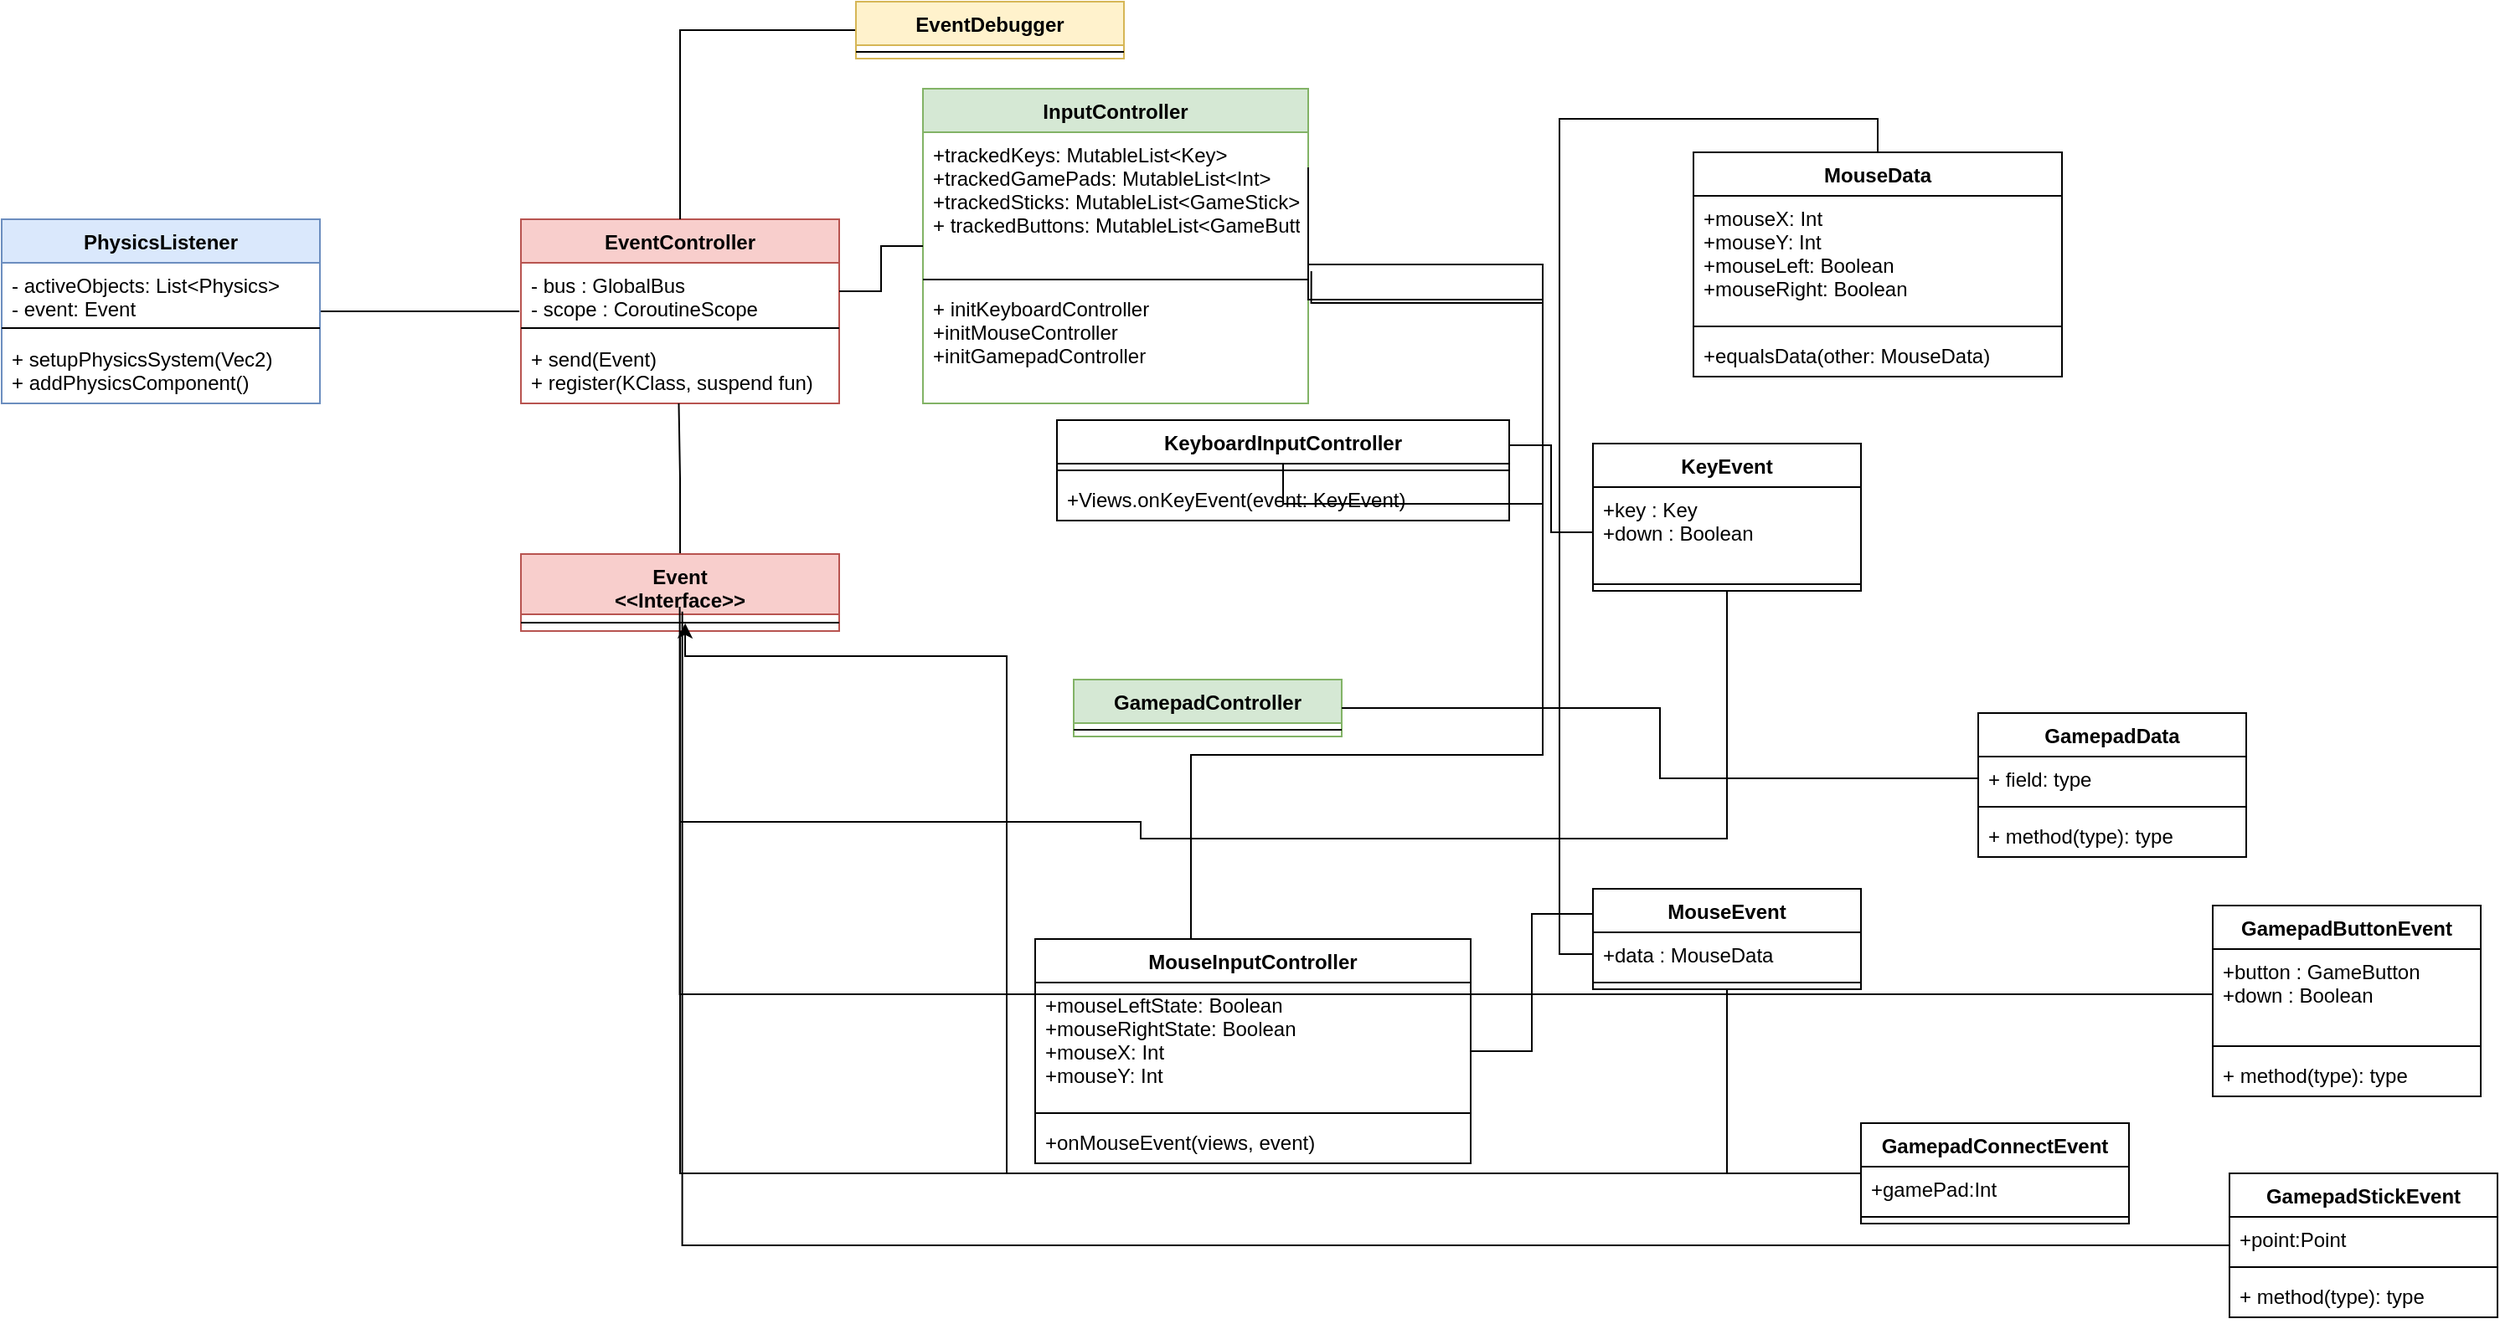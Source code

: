 <mxfile version="14.4.2" type="github"><diagram id="X7jb9b3zE5-qh8nfnlw-" name="Page-1"><mxGraphModel dx="3192" dy="1535" grid="1" gridSize="10" guides="1" tooltips="1" connect="1" arrows="1" fold="1" page="1" pageScale="1" pageWidth="827" pageHeight="1169" math="0" shadow="0"><root><mxCell id="0"/><mxCell id="1" parent="0"/><mxCell id="w0u_-q4YyYrNf1ZZ5IZc-1" value="EventController" style="swimlane;fontStyle=1;align=center;verticalAlign=top;childLayout=stackLayout;horizontal=1;startSize=26;horizontalStack=0;resizeParent=1;resizeParentMax=0;resizeLast=0;collapsible=1;marginBottom=0;fillColor=#f8cecc;strokeColor=#b85450;" parent="1" vertex="1"><mxGeometry x="260" y="290" width="190" height="110" as="geometry"/></mxCell><mxCell id="w0u_-q4YyYrNf1ZZ5IZc-2" value="- bus : GlobalBus&#10;- scope : CoroutineScope" style="text;strokeColor=none;fillColor=none;align=left;verticalAlign=top;spacingLeft=4;spacingRight=4;overflow=hidden;rotatable=0;points=[[0,0.5],[1,0.5]];portConstraint=eastwest;" parent="w0u_-q4YyYrNf1ZZ5IZc-1" vertex="1"><mxGeometry y="26" width="190" height="34" as="geometry"/></mxCell><mxCell id="w0u_-q4YyYrNf1ZZ5IZc-3" value="" style="line;strokeWidth=1;fillColor=none;align=left;verticalAlign=middle;spacingTop=-1;spacingLeft=3;spacingRight=3;rotatable=0;labelPosition=right;points=[];portConstraint=eastwest;" parent="w0u_-q4YyYrNf1ZZ5IZc-1" vertex="1"><mxGeometry y="60" width="190" height="10" as="geometry"/></mxCell><mxCell id="w0u_-q4YyYrNf1ZZ5IZc-4" value="+ send(Event)&#10;+ register(KClass, suspend fun)" style="text;strokeColor=none;fillColor=none;align=left;verticalAlign=top;spacingLeft=4;spacingRight=4;overflow=hidden;rotatable=0;points=[[0,0.5],[1,0.5]];portConstraint=eastwest;" parent="w0u_-q4YyYrNf1ZZ5IZc-1" vertex="1"><mxGeometry y="70" width="190" height="40" as="geometry"/></mxCell><mxCell id="w0u_-q4YyYrNf1ZZ5IZc-10" style="edgeStyle=orthogonalEdgeStyle;rounded=0;orthogonalLoop=1;jettySize=auto;html=1;exitX=0.5;exitY=0;exitDx=0;exitDy=0;entryX=0.496;entryY=1;entryDx=0;entryDy=0;entryPerimeter=0;endArrow=none;endFill=0;" parent="1" source="w0u_-q4YyYrNf1ZZ5IZc-5" target="w0u_-q4YyYrNf1ZZ5IZc-4" edge="1"><mxGeometry relative="1" as="geometry"/></mxCell><mxCell id="w0u_-q4YyYrNf1ZZ5IZc-5" value="Event&#10;&lt;&lt;Interface&gt;&gt;" style="swimlane;fontStyle=1;align=center;verticalAlign=top;childLayout=stackLayout;horizontal=1;startSize=36;horizontalStack=0;resizeParent=1;resizeParentMax=0;resizeLast=0;collapsible=1;marginBottom=0;fillColor=#f8cecc;strokeColor=#b85450;" parent="1" vertex="1"><mxGeometry x="260" y="490" width="190" height="46" as="geometry"/></mxCell><mxCell id="w0u_-q4YyYrNf1ZZ5IZc-7" value="" style="line;strokeWidth=1;fillColor=none;align=left;verticalAlign=middle;spacingTop=-1;spacingLeft=3;spacingRight=3;rotatable=0;labelPosition=right;points=[];portConstraint=eastwest;" parent="w0u_-q4YyYrNf1ZZ5IZc-5" vertex="1"><mxGeometry y="36" width="190" height="10" as="geometry"/></mxCell><mxCell id="w0u_-q4YyYrNf1ZZ5IZc-15" style="edgeStyle=orthogonalEdgeStyle;rounded=0;orthogonalLoop=1;jettySize=auto;html=1;exitX=0;exitY=0.5;exitDx=0;exitDy=0;entryX=0.5;entryY=0;entryDx=0;entryDy=0;endArrow=none;endFill=0;" parent="1" source="w0u_-q4YyYrNf1ZZ5IZc-11" target="w0u_-q4YyYrNf1ZZ5IZc-1" edge="1"><mxGeometry relative="1" as="geometry"/></mxCell><mxCell id="w0u_-q4YyYrNf1ZZ5IZc-11" value="EventDebugger" style="swimlane;fontStyle=1;align=center;verticalAlign=top;childLayout=stackLayout;horizontal=1;startSize=26;horizontalStack=0;resizeParent=1;resizeParentMax=0;resizeLast=0;collapsible=1;marginBottom=0;fillColor=#fff2cc;strokeColor=#d6b656;" parent="1" vertex="1"><mxGeometry x="460" y="160" width="160" height="34" as="geometry"/></mxCell><mxCell id="w0u_-q4YyYrNf1ZZ5IZc-13" value="" style="line;strokeWidth=1;fillColor=none;align=left;verticalAlign=middle;spacingTop=-1;spacingLeft=3;spacingRight=3;rotatable=0;labelPosition=right;points=[];portConstraint=eastwest;" parent="w0u_-q4YyYrNf1ZZ5IZc-11" vertex="1"><mxGeometry y="26" width="160" height="8" as="geometry"/></mxCell><mxCell id="I_gqFSqUUuNn3sEIFGfj-1" value="InputController" style="swimlane;fontStyle=1;align=center;verticalAlign=top;childLayout=stackLayout;horizontal=1;startSize=26;horizontalStack=0;resizeParent=1;resizeParentMax=0;resizeLast=0;collapsible=1;marginBottom=0;fillColor=#d5e8d4;strokeColor=#82b366;" parent="1" vertex="1"><mxGeometry x="500" y="212" width="230" height="188" as="geometry"/></mxCell><mxCell id="I_gqFSqUUuNn3sEIFGfj-2" value="+trackedKeys: MutableList&lt;Key&gt;&#10;+trackedGamePads: MutableList&lt;Int&gt;&#10;+trackedSticks: MutableList&lt;GameStick&gt;&#10;+ trackedButtons: MutableList&lt;GameButton&gt;&#10;&#10;" style="text;strokeColor=none;fillColor=none;align=left;verticalAlign=top;spacingLeft=4;spacingRight=4;overflow=hidden;rotatable=0;points=[[0,0.5],[1,0.5]];portConstraint=eastwest;" parent="I_gqFSqUUuNn3sEIFGfj-1" vertex="1"><mxGeometry y="26" width="230" height="84" as="geometry"/></mxCell><mxCell id="I_gqFSqUUuNn3sEIFGfj-3" value="" style="line;strokeWidth=1;fillColor=none;align=left;verticalAlign=middle;spacingTop=-1;spacingLeft=3;spacingRight=3;rotatable=0;labelPosition=right;points=[];portConstraint=eastwest;" parent="I_gqFSqUUuNn3sEIFGfj-1" vertex="1"><mxGeometry y="110" width="230" height="8" as="geometry"/></mxCell><mxCell id="I_gqFSqUUuNn3sEIFGfj-4" value="+ initKeyboardController&#10;+initMouseController&#10;+initGamepadController" style="text;strokeColor=none;fillColor=none;align=left;verticalAlign=top;spacingLeft=4;spacingRight=4;overflow=hidden;rotatable=0;points=[[0,0.5],[1,0.5]];portConstraint=eastwest;" parent="I_gqFSqUUuNn3sEIFGfj-1" vertex="1"><mxGeometry y="118" width="230" height="70" as="geometry"/></mxCell><mxCell id="Fuvf7gvFN8y7EpeljSZq-1" style="edgeStyle=orthogonalEdgeStyle;rounded=0;orthogonalLoop=1;jettySize=auto;html=1;exitX=1;exitY=0.5;exitDx=0;exitDy=0;" parent="I_gqFSqUUuNn3sEIFGfj-1" source="I_gqFSqUUuNn3sEIFGfj-4" target="I_gqFSqUUuNn3sEIFGfj-4" edge="1"><mxGeometry relative="1" as="geometry"/></mxCell><mxCell id="I_gqFSqUUuNn3sEIFGfj-15" style="edgeStyle=orthogonalEdgeStyle;rounded=0;orthogonalLoop=1;jettySize=auto;html=1;exitX=0.5;exitY=0;exitDx=0;exitDy=0;entryX=1;entryY=0.5;entryDx=0;entryDy=0;endArrow=none;endFill=0;" parent="1" source="Fuvf7gvFN8y7EpeljSZq-23" target="I_gqFSqUUuNn3sEIFGfj-2" edge="1"><mxGeometry relative="1" as="geometry"><mxPoint x="670" y="510.0" as="sourcePoint"/><Array as="points"><mxPoint x="715" y="460"/><mxPoint x="870" y="460"/><mxPoint x="870" y="338"/></Array></mxGeometry></mxCell><mxCell id="I_gqFSqUUuNn3sEIFGfj-16" style="edgeStyle=orthogonalEdgeStyle;rounded=0;orthogonalLoop=1;jettySize=auto;html=1;exitX=1;exitY=0.5;exitDx=0;exitDy=0;entryX=1;entryY=0.25;entryDx=0;entryDy=0;endArrow=none;endFill=0;" parent="1" source="I_gqFSqUUuNn3sEIFGfj-9" target="I_gqFSqUUuNn3sEIFGfj-1" edge="1"><mxGeometry relative="1" as="geometry"><Array as="points"><mxPoint x="870" y="582"/><mxPoint x="870" y="317"/></Array></mxGeometry></mxCell><mxCell id="I_gqFSqUUuNn3sEIFGfj-9" value="GamepadController" style="swimlane;fontStyle=1;align=center;verticalAlign=top;childLayout=stackLayout;horizontal=1;startSize=26;horizontalStack=0;resizeParent=1;resizeParentMax=0;resizeLast=0;collapsible=1;marginBottom=0;fillColor=#d5e8d4;strokeColor=#82b366;" parent="1" vertex="1"><mxGeometry x="590" y="565" width="160" height="34" as="geometry"/></mxCell><mxCell id="I_gqFSqUUuNn3sEIFGfj-10" value="" style="line;strokeWidth=1;fillColor=none;align=left;verticalAlign=middle;spacingTop=-1;spacingLeft=3;spacingRight=3;rotatable=0;labelPosition=right;points=[];portConstraint=eastwest;" parent="I_gqFSqUUuNn3sEIFGfj-9" vertex="1"><mxGeometry y="26" width="160" height="8" as="geometry"/></mxCell><mxCell id="I_gqFSqUUuNn3sEIFGfj-17" style="edgeStyle=orthogonalEdgeStyle;rounded=0;orthogonalLoop=1;jettySize=auto;html=1;entryX=1.008;entryY=-0.128;entryDx=0;entryDy=0;entryPerimeter=0;endArrow=none;endFill=0;" parent="1" source="Fuvf7gvFN8y7EpeljSZq-18" target="I_gqFSqUUuNn3sEIFGfj-4" edge="1"><mxGeometry relative="1" as="geometry"><mxPoint x="750" y="740" as="sourcePoint"/><Array as="points"><mxPoint x="660" y="610"/><mxPoint x="870" y="610"/><mxPoint x="870" y="340"/><mxPoint x="732" y="340"/></Array></mxGeometry></mxCell><mxCell id="I_gqFSqUUuNn3sEIFGfj-18" style="edgeStyle=orthogonalEdgeStyle;rounded=0;orthogonalLoop=1;jettySize=auto;html=1;exitX=1;exitY=0.5;exitDx=0;exitDy=0;endArrow=none;endFill=0;" parent="1" source="w0u_-q4YyYrNf1ZZ5IZc-2" target="I_gqFSqUUuNn3sEIFGfj-1" edge="1"><mxGeometry relative="1" as="geometry"/></mxCell><mxCell id="WpnASqpmwnNqVq-CiVDO-6" style="edgeStyle=orthogonalEdgeStyle;rounded=0;orthogonalLoop=1;jettySize=auto;html=1;entryX=-0.005;entryY=0.853;entryDx=0;entryDy=0;entryPerimeter=0;endArrow=none;endFill=0;" parent="1" source="WpnASqpmwnNqVq-CiVDO-1" target="w0u_-q4YyYrNf1ZZ5IZc-2" edge="1"><mxGeometry relative="1" as="geometry"/></mxCell><mxCell id="WpnASqpmwnNqVq-CiVDO-1" value="PhysicsListener" style="swimlane;fontStyle=1;align=center;verticalAlign=top;childLayout=stackLayout;horizontal=1;startSize=26;horizontalStack=0;resizeParent=1;resizeParentMax=0;resizeLast=0;collapsible=1;marginBottom=0;fillColor=#dae8fc;strokeColor=#6c8ebf;" parent="1" vertex="1"><mxGeometry x="-50" y="290" width="190" height="110" as="geometry"/></mxCell><mxCell id="WpnASqpmwnNqVq-CiVDO-2" value="- activeObjects: List&lt;Physics&gt;&#10;- event: Event&#10;" style="text;strokeColor=none;fillColor=none;align=left;verticalAlign=top;spacingLeft=4;spacingRight=4;overflow=hidden;rotatable=0;points=[[0,0.5],[1,0.5]];portConstraint=eastwest;" parent="WpnASqpmwnNqVq-CiVDO-1" vertex="1"><mxGeometry y="26" width="190" height="34" as="geometry"/></mxCell><mxCell id="WpnASqpmwnNqVq-CiVDO-3" value="" style="line;strokeWidth=1;fillColor=none;align=left;verticalAlign=middle;spacingTop=-1;spacingLeft=3;spacingRight=3;rotatable=0;labelPosition=right;points=[];portConstraint=eastwest;" parent="WpnASqpmwnNqVq-CiVDO-1" vertex="1"><mxGeometry y="60" width="190" height="10" as="geometry"/></mxCell><mxCell id="WpnASqpmwnNqVq-CiVDO-4" value="+ setupPhysicsSystem(Vec2)&#10;+ addPhysicsComponent()&#10;" style="text;strokeColor=none;fillColor=none;align=left;verticalAlign=top;spacingLeft=4;spacingRight=4;overflow=hidden;rotatable=0;points=[[0,0.5],[1,0.5]];portConstraint=eastwest;" parent="WpnASqpmwnNqVq-CiVDO-1" vertex="1"><mxGeometry y="70" width="190" height="40" as="geometry"/></mxCell><mxCell id="Fuvf7gvFN8y7EpeljSZq-13" style="edgeStyle=orthogonalEdgeStyle;rounded=0;orthogonalLoop=1;jettySize=auto;html=1;exitX=0.5;exitY=0;exitDx=0;exitDy=0;entryX=0;entryY=0.5;entryDx=0;entryDy=0;endArrow=none;endFill=0;" parent="1" source="Fuvf7gvFN8y7EpeljSZq-2" target="Fuvf7gvFN8y7EpeljSZq-7" edge="1"><mxGeometry relative="1" as="geometry"/></mxCell><mxCell id="Fuvf7gvFN8y7EpeljSZq-2" value="MouseData" style="swimlane;fontStyle=1;align=center;verticalAlign=top;childLayout=stackLayout;horizontal=1;startSize=26;horizontalStack=0;resizeParent=1;resizeParentMax=0;resizeLast=0;collapsible=1;marginBottom=0;" parent="1" vertex="1"><mxGeometry x="960" y="250" width="220" height="134" as="geometry"/></mxCell><mxCell id="Fuvf7gvFN8y7EpeljSZq-3" value="+mouseX: Int&#10;+mouseY: Int&#10;+mouseLeft: Boolean&#10;+mouseRight: Boolean" style="text;strokeColor=none;fillColor=none;align=left;verticalAlign=top;spacingLeft=4;spacingRight=4;overflow=hidden;rotatable=0;points=[[0,0.5],[1,0.5]];portConstraint=eastwest;" parent="Fuvf7gvFN8y7EpeljSZq-2" vertex="1"><mxGeometry y="26" width="220" height="74" as="geometry"/></mxCell><mxCell id="Fuvf7gvFN8y7EpeljSZq-4" value="" style="line;strokeWidth=1;fillColor=none;align=left;verticalAlign=middle;spacingTop=-1;spacingLeft=3;spacingRight=3;rotatable=0;labelPosition=right;points=[];portConstraint=eastwest;" parent="Fuvf7gvFN8y7EpeljSZq-2" vertex="1"><mxGeometry y="100" width="220" height="8" as="geometry"/></mxCell><mxCell id="Fuvf7gvFN8y7EpeljSZq-5" value="+equalsData(other: MouseData)" style="text;strokeColor=none;fillColor=none;align=left;verticalAlign=top;spacingLeft=4;spacingRight=4;overflow=hidden;rotatable=0;points=[[0,0.5],[1,0.5]];portConstraint=eastwest;" parent="Fuvf7gvFN8y7EpeljSZq-2" vertex="1"><mxGeometry y="108" width="220" height="26" as="geometry"/></mxCell><mxCell id="Fuvf7gvFN8y7EpeljSZq-11" style="edgeStyle=orthogonalEdgeStyle;rounded=0;orthogonalLoop=1;jettySize=auto;html=1;entryX=0.516;entryY=0.533;entryDx=0;entryDy=0;entryPerimeter=0;" parent="1" source="Fuvf7gvFN8y7EpeljSZq-6" target="w0u_-q4YyYrNf1ZZ5IZc-7" edge="1"><mxGeometry relative="1" as="geometry"><Array as="points"><mxPoint x="550" y="860"/><mxPoint x="550" y="551"/></Array></mxGeometry></mxCell><mxCell id="Fuvf7gvFN8y7EpeljSZq-22" style="edgeStyle=orthogonalEdgeStyle;rounded=0;orthogonalLoop=1;jettySize=auto;html=1;exitX=0;exitY=0.25;exitDx=0;exitDy=0;endArrow=none;endFill=0;" parent="1" source="Fuvf7gvFN8y7EpeljSZq-6" target="Fuvf7gvFN8y7EpeljSZq-18" edge="1"><mxGeometry relative="1" as="geometry"/></mxCell><mxCell id="Fuvf7gvFN8y7EpeljSZq-6" value="MouseEvent" style="swimlane;fontStyle=1;align=center;verticalAlign=top;childLayout=stackLayout;horizontal=1;startSize=26;horizontalStack=0;resizeParent=1;resizeParentMax=0;resizeLast=0;collapsible=1;marginBottom=0;" parent="1" vertex="1"><mxGeometry x="900" y="690" width="160" height="60" as="geometry"/></mxCell><mxCell id="Fuvf7gvFN8y7EpeljSZq-7" value="+data : MouseData" style="text;strokeColor=none;fillColor=none;align=left;verticalAlign=top;spacingLeft=4;spacingRight=4;overflow=hidden;rotatable=0;points=[[0,0.5],[1,0.5]];portConstraint=eastwest;" parent="Fuvf7gvFN8y7EpeljSZq-6" vertex="1"><mxGeometry y="26" width="160" height="26" as="geometry"/></mxCell><mxCell id="Fuvf7gvFN8y7EpeljSZq-8" value="" style="line;strokeWidth=1;fillColor=none;align=left;verticalAlign=middle;spacingTop=-1;spacingLeft=3;spacingRight=3;rotatable=0;labelPosition=right;points=[];portConstraint=eastwest;" parent="Fuvf7gvFN8y7EpeljSZq-6" vertex="1"><mxGeometry y="52" width="160" height="8" as="geometry"/></mxCell><mxCell id="Fuvf7gvFN8y7EpeljSZq-18" value="MouseInputController" style="swimlane;fontStyle=1;align=center;verticalAlign=top;childLayout=stackLayout;horizontal=1;startSize=26;horizontalStack=0;resizeParent=1;resizeParentMax=0;resizeLast=0;collapsible=1;marginBottom=0;" parent="1" vertex="1"><mxGeometry x="567" y="720" width="260" height="134" as="geometry"/></mxCell><mxCell id="Fuvf7gvFN8y7EpeljSZq-19" value="+mouseLeftState: Boolean&#10;+mouseRightState: Boolean&#10;+mouseX: Int &#10;+mouseY: Int" style="text;strokeColor=none;fillColor=none;align=left;verticalAlign=top;spacingLeft=4;spacingRight=4;overflow=hidden;rotatable=0;points=[[0,0.5],[1,0.5]];portConstraint=eastwest;" parent="Fuvf7gvFN8y7EpeljSZq-18" vertex="1"><mxGeometry y="26" width="260" height="74" as="geometry"/></mxCell><mxCell id="Fuvf7gvFN8y7EpeljSZq-20" value="" style="line;strokeWidth=1;fillColor=none;align=left;verticalAlign=middle;spacingTop=-1;spacingLeft=3;spacingRight=3;rotatable=0;labelPosition=right;points=[];portConstraint=eastwest;" parent="Fuvf7gvFN8y7EpeljSZq-18" vertex="1"><mxGeometry y="100" width="260" height="8" as="geometry"/></mxCell><mxCell id="Fuvf7gvFN8y7EpeljSZq-21" value="+onMouseEvent(views, event)" style="text;strokeColor=none;fillColor=none;align=left;verticalAlign=top;spacingLeft=4;spacingRight=4;overflow=hidden;rotatable=0;points=[[0,0.5],[1,0.5]];portConstraint=eastwest;" parent="Fuvf7gvFN8y7EpeljSZq-18" vertex="1"><mxGeometry y="108" width="260" height="26" as="geometry"/></mxCell><mxCell id="Fuvf7gvFN8y7EpeljSZq-23" value="KeyboardInputController" style="swimlane;fontStyle=1;align=center;verticalAlign=top;childLayout=stackLayout;horizontal=1;startSize=26;horizontalStack=0;resizeParent=1;resizeParentMax=0;resizeLast=0;collapsible=1;marginBottom=0;" parent="1" vertex="1"><mxGeometry x="580" y="410" width="270" height="60" as="geometry"/></mxCell><mxCell id="Fuvf7gvFN8y7EpeljSZq-25" value="" style="line;strokeWidth=1;fillColor=none;align=left;verticalAlign=middle;spacingTop=-1;spacingLeft=3;spacingRight=3;rotatable=0;labelPosition=right;points=[];portConstraint=eastwest;" parent="Fuvf7gvFN8y7EpeljSZq-23" vertex="1"><mxGeometry y="26" width="270" height="8" as="geometry"/></mxCell><mxCell id="Fuvf7gvFN8y7EpeljSZq-26" value="+Views.onKeyEvent(event: KeyEvent)" style="text;strokeColor=none;fillColor=none;align=left;verticalAlign=top;spacingLeft=4;spacingRight=4;overflow=hidden;rotatable=0;points=[[0,0.5],[1,0.5]];portConstraint=eastwest;" parent="Fuvf7gvFN8y7EpeljSZq-23" vertex="1"><mxGeometry y="34" width="270" height="26" as="geometry"/></mxCell><mxCell id="Fuvf7gvFN8y7EpeljSZq-31" style="edgeStyle=orthogonalEdgeStyle;rounded=0;orthogonalLoop=1;jettySize=auto;html=1;entryX=0.5;entryY=1;entryDx=0;entryDy=0;endArrow=none;endFill=0;" parent="1" source="Fuvf7gvFN8y7EpeljSZq-27" target="w0u_-q4YyYrNf1ZZ5IZc-5" edge="1"><mxGeometry relative="1" as="geometry"><Array as="points"><mxPoint x="980" y="660"/><mxPoint x="630" y="660"/><mxPoint x="630" y="650"/><mxPoint x="355" y="650"/></Array></mxGeometry></mxCell><mxCell id="Fuvf7gvFN8y7EpeljSZq-27" value="KeyEvent" style="swimlane;fontStyle=1;align=center;verticalAlign=top;childLayout=stackLayout;horizontal=1;startSize=26;horizontalStack=0;resizeParent=1;resizeParentMax=0;resizeLast=0;collapsible=1;marginBottom=0;" parent="1" vertex="1"><mxGeometry x="900" y="424" width="160" height="88" as="geometry"/></mxCell><mxCell id="Fuvf7gvFN8y7EpeljSZq-28" value="+key : Key&#10;+down : Boolean" style="text;strokeColor=none;fillColor=none;align=left;verticalAlign=top;spacingLeft=4;spacingRight=4;overflow=hidden;rotatable=0;points=[[0,0.5],[1,0.5]];portConstraint=eastwest;" parent="Fuvf7gvFN8y7EpeljSZq-27" vertex="1"><mxGeometry y="26" width="160" height="54" as="geometry"/></mxCell><mxCell id="Fuvf7gvFN8y7EpeljSZq-29" value="" style="line;strokeWidth=1;fillColor=none;align=left;verticalAlign=middle;spacingTop=-1;spacingLeft=3;spacingRight=3;rotatable=0;labelPosition=right;points=[];portConstraint=eastwest;" parent="Fuvf7gvFN8y7EpeljSZq-27" vertex="1"><mxGeometry y="80" width="160" height="8" as="geometry"/></mxCell><mxCell id="Fuvf7gvFN8y7EpeljSZq-32" style="edgeStyle=orthogonalEdgeStyle;rounded=0;orthogonalLoop=1;jettySize=auto;html=1;exitX=0;exitY=0.5;exitDx=0;exitDy=0;entryX=1;entryY=0.25;entryDx=0;entryDy=0;endArrow=none;endFill=0;" parent="1" source="Fuvf7gvFN8y7EpeljSZq-28" target="Fuvf7gvFN8y7EpeljSZq-23" edge="1"><mxGeometry relative="1" as="geometry"/></mxCell><mxCell id="Fuvf7gvFN8y7EpeljSZq-37" style="edgeStyle=orthogonalEdgeStyle;rounded=0;orthogonalLoop=1;jettySize=auto;html=1;entryX=0.5;entryY=1;entryDx=0;entryDy=0;endArrow=none;endFill=0;" parent="1" source="Fuvf7gvFN8y7EpeljSZq-33" target="w0u_-q4YyYrNf1ZZ5IZc-5" edge="1"><mxGeometry relative="1" as="geometry"/></mxCell><mxCell id="Fuvf7gvFN8y7EpeljSZq-33" value="GamepadConnectEvent" style="swimlane;fontStyle=1;align=center;verticalAlign=top;childLayout=stackLayout;horizontal=1;startSize=26;horizontalStack=0;resizeParent=1;resizeParentMax=0;resizeLast=0;collapsible=1;marginBottom=0;" parent="1" vertex="1"><mxGeometry x="1060" y="830" width="160" height="60" as="geometry"/></mxCell><mxCell id="Fuvf7gvFN8y7EpeljSZq-34" value="+gamePad:Int" style="text;strokeColor=none;fillColor=none;align=left;verticalAlign=top;spacingLeft=4;spacingRight=4;overflow=hidden;rotatable=0;points=[[0,0.5],[1,0.5]];portConstraint=eastwest;" parent="Fuvf7gvFN8y7EpeljSZq-33" vertex="1"><mxGeometry y="26" width="160" height="26" as="geometry"/></mxCell><mxCell id="Fuvf7gvFN8y7EpeljSZq-35" value="" style="line;strokeWidth=1;fillColor=none;align=left;verticalAlign=middle;spacingTop=-1;spacingLeft=3;spacingRight=3;rotatable=0;labelPosition=right;points=[];portConstraint=eastwest;" parent="Fuvf7gvFN8y7EpeljSZq-33" vertex="1"><mxGeometry y="52" width="160" height="8" as="geometry"/></mxCell><mxCell id="Fuvf7gvFN8y7EpeljSZq-38" value="GamepadData" style="swimlane;fontStyle=1;align=center;verticalAlign=top;childLayout=stackLayout;horizontal=1;startSize=26;horizontalStack=0;resizeParent=1;resizeParentMax=0;resizeLast=0;collapsible=1;marginBottom=0;" parent="1" vertex="1"><mxGeometry x="1130" y="585" width="160" height="86" as="geometry"/></mxCell><mxCell id="Fuvf7gvFN8y7EpeljSZq-39" value="+ field: type" style="text;strokeColor=none;fillColor=none;align=left;verticalAlign=top;spacingLeft=4;spacingRight=4;overflow=hidden;rotatable=0;points=[[0,0.5],[1,0.5]];portConstraint=eastwest;" parent="Fuvf7gvFN8y7EpeljSZq-38" vertex="1"><mxGeometry y="26" width="160" height="26" as="geometry"/></mxCell><mxCell id="Fuvf7gvFN8y7EpeljSZq-40" value="" style="line;strokeWidth=1;fillColor=none;align=left;verticalAlign=middle;spacingTop=-1;spacingLeft=3;spacingRight=3;rotatable=0;labelPosition=right;points=[];portConstraint=eastwest;" parent="Fuvf7gvFN8y7EpeljSZq-38" vertex="1"><mxGeometry y="52" width="160" height="8" as="geometry"/></mxCell><mxCell id="Fuvf7gvFN8y7EpeljSZq-41" value="+ method(type): type" style="text;strokeColor=none;fillColor=none;align=left;verticalAlign=top;spacingLeft=4;spacingRight=4;overflow=hidden;rotatable=0;points=[[0,0.5],[1,0.5]];portConstraint=eastwest;" parent="Fuvf7gvFN8y7EpeljSZq-38" vertex="1"><mxGeometry y="60" width="160" height="26" as="geometry"/></mxCell><mxCell id="Fuvf7gvFN8y7EpeljSZq-42" style="edgeStyle=orthogonalEdgeStyle;rounded=0;orthogonalLoop=1;jettySize=auto;html=1;exitX=0;exitY=0.5;exitDx=0;exitDy=0;entryX=1;entryY=0.5;entryDx=0;entryDy=0;endArrow=none;endFill=0;" parent="1" source="Fuvf7gvFN8y7EpeljSZq-39" target="I_gqFSqUUuNn3sEIFGfj-9" edge="1"><mxGeometry relative="1" as="geometry"/></mxCell><mxCell id="Fuvf7gvFN8y7EpeljSZq-43" value="GamepadButtonEvent" style="swimlane;fontStyle=1;align=center;verticalAlign=top;childLayout=stackLayout;horizontal=1;startSize=26;horizontalStack=0;resizeParent=1;resizeParentMax=0;resizeLast=0;collapsible=1;marginBottom=0;" parent="1" vertex="1"><mxGeometry x="1270" y="700" width="160" height="114" as="geometry"/></mxCell><mxCell id="Fuvf7gvFN8y7EpeljSZq-44" value="+button : GameButton&#10;+down : Boolean&#10;" style="text;strokeColor=none;fillColor=none;align=left;verticalAlign=top;spacingLeft=4;spacingRight=4;overflow=hidden;rotatable=0;points=[[0,0.5],[1,0.5]];portConstraint=eastwest;" parent="Fuvf7gvFN8y7EpeljSZq-43" vertex="1"><mxGeometry y="26" width="160" height="54" as="geometry"/></mxCell><mxCell id="Fuvf7gvFN8y7EpeljSZq-45" value="" style="line;strokeWidth=1;fillColor=none;align=left;verticalAlign=middle;spacingTop=-1;spacingLeft=3;spacingRight=3;rotatable=0;labelPosition=right;points=[];portConstraint=eastwest;" parent="Fuvf7gvFN8y7EpeljSZq-43" vertex="1"><mxGeometry y="80" width="160" height="8" as="geometry"/></mxCell><mxCell id="Fuvf7gvFN8y7EpeljSZq-46" value="+ method(type): type" style="text;strokeColor=none;fillColor=none;align=left;verticalAlign=top;spacingLeft=4;spacingRight=4;overflow=hidden;rotatable=0;points=[[0,0.5],[1,0.5]];portConstraint=eastwest;" parent="Fuvf7gvFN8y7EpeljSZq-43" vertex="1"><mxGeometry y="88" width="160" height="26" as="geometry"/></mxCell><mxCell id="Fuvf7gvFN8y7EpeljSZq-47" style="edgeStyle=orthogonalEdgeStyle;rounded=0;orthogonalLoop=1;jettySize=auto;html=1;exitX=0;exitY=0.5;exitDx=0;exitDy=0;entryX=0.499;entryY=0.686;entryDx=0;entryDy=0;entryPerimeter=0;endArrow=none;endFill=0;" parent="1" source="Fuvf7gvFN8y7EpeljSZq-44" target="w0u_-q4YyYrNf1ZZ5IZc-5" edge="1"><mxGeometry relative="1" as="geometry"/></mxCell><mxCell id="Fuvf7gvFN8y7EpeljSZq-52" style="edgeStyle=orthogonalEdgeStyle;rounded=0;orthogonalLoop=1;jettySize=auto;html=1;entryX=0.507;entryY=0.748;entryDx=0;entryDy=0;entryPerimeter=0;endArrow=none;endFill=0;" parent="1" source="Fuvf7gvFN8y7EpeljSZq-48" target="w0u_-q4YyYrNf1ZZ5IZc-5" edge="1"><mxGeometry relative="1" as="geometry"/></mxCell><mxCell id="Fuvf7gvFN8y7EpeljSZq-48" value="GamepadStickEvent" style="swimlane;fontStyle=1;align=center;verticalAlign=top;childLayout=stackLayout;horizontal=1;startSize=26;horizontalStack=0;resizeParent=1;resizeParentMax=0;resizeLast=0;collapsible=1;marginBottom=0;" parent="1" vertex="1"><mxGeometry x="1280" y="860" width="160" height="86" as="geometry"/></mxCell><mxCell id="Fuvf7gvFN8y7EpeljSZq-49" value="+point:Point" style="text;strokeColor=none;fillColor=none;align=left;verticalAlign=top;spacingLeft=4;spacingRight=4;overflow=hidden;rotatable=0;points=[[0,0.5],[1,0.5]];portConstraint=eastwest;" parent="Fuvf7gvFN8y7EpeljSZq-48" vertex="1"><mxGeometry y="26" width="160" height="26" as="geometry"/></mxCell><mxCell id="Fuvf7gvFN8y7EpeljSZq-50" value="" style="line;strokeWidth=1;fillColor=none;align=left;verticalAlign=middle;spacingTop=-1;spacingLeft=3;spacingRight=3;rotatable=0;labelPosition=right;points=[];portConstraint=eastwest;" parent="Fuvf7gvFN8y7EpeljSZq-48" vertex="1"><mxGeometry y="52" width="160" height="8" as="geometry"/></mxCell><mxCell id="Fuvf7gvFN8y7EpeljSZq-51" value="+ method(type): type" style="text;strokeColor=none;fillColor=none;align=left;verticalAlign=top;spacingLeft=4;spacingRight=4;overflow=hidden;rotatable=0;points=[[0,0.5],[1,0.5]];portConstraint=eastwest;" parent="Fuvf7gvFN8y7EpeljSZq-48" vertex="1"><mxGeometry y="60" width="160" height="26" as="geometry"/></mxCell></root></mxGraphModel></diagram></mxfile>